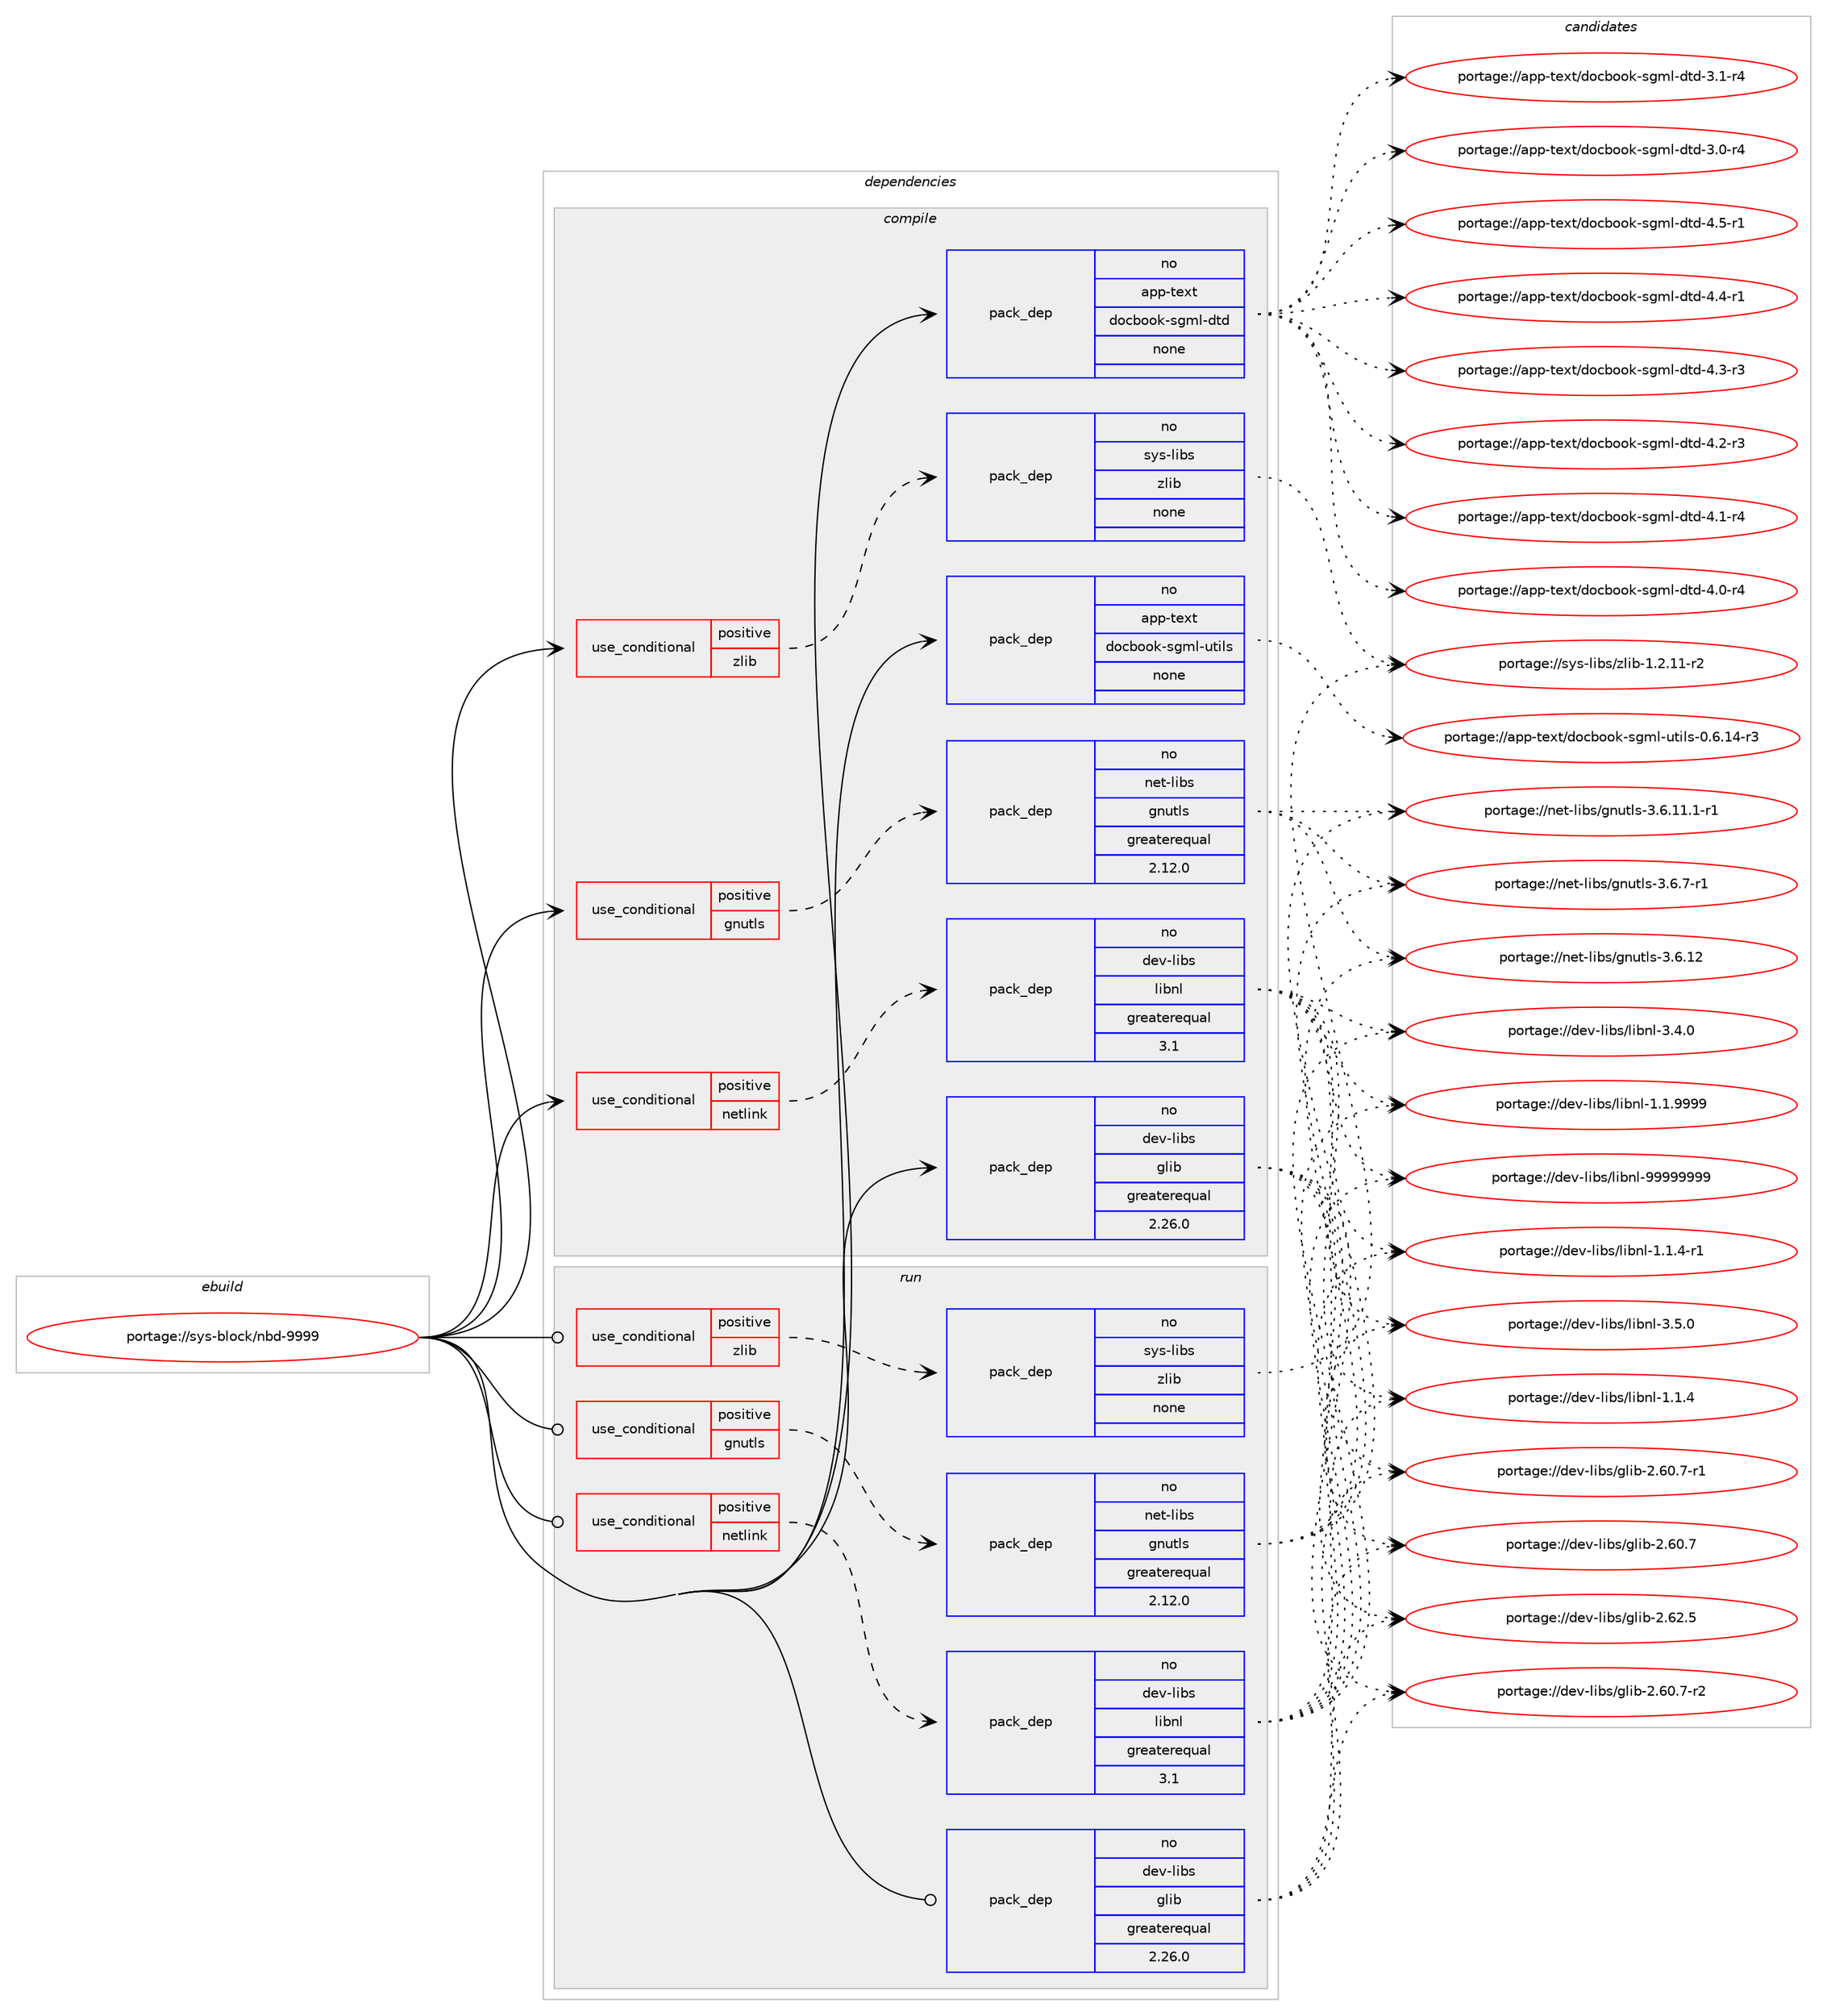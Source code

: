 digraph prolog {

# *************
# Graph options
# *************

newrank=true;
concentrate=true;
compound=true;
graph [rankdir=LR,fontname=Helvetica,fontsize=10,ranksep=1.5];#, ranksep=2.5, nodesep=0.2];
edge  [arrowhead=vee];
node  [fontname=Helvetica,fontsize=10];

# **********
# The ebuild
# **********

subgraph cluster_leftcol {
color=gray;
rank=same;
label=<<i>ebuild</i>>;
id [label="portage://sys-block/nbd-9999", color=red, width=4, href="../sys-block/nbd-9999.svg"];
}

# ****************
# The dependencies
# ****************

subgraph cluster_midcol {
color=gray;
label=<<i>dependencies</i>>;
subgraph cluster_compile {
fillcolor="#eeeeee";
style=filled;
label=<<i>compile</i>>;
subgraph cond4813 {
dependency27832 [label=<<TABLE BORDER="0" CELLBORDER="1" CELLSPACING="0" CELLPADDING="4"><TR><TD ROWSPAN="3" CELLPADDING="10">use_conditional</TD></TR><TR><TD>positive</TD></TR><TR><TD>gnutls</TD></TR></TABLE>>, shape=none, color=red];
subgraph pack22335 {
dependency27833 [label=<<TABLE BORDER="0" CELLBORDER="1" CELLSPACING="0" CELLPADDING="4" WIDTH="220"><TR><TD ROWSPAN="6" CELLPADDING="30">pack_dep</TD></TR><TR><TD WIDTH="110">no</TD></TR><TR><TD>net-libs</TD></TR><TR><TD>gnutls</TD></TR><TR><TD>greaterequal</TD></TR><TR><TD>2.12.0</TD></TR></TABLE>>, shape=none, color=blue];
}
dependency27832:e -> dependency27833:w [weight=20,style="dashed",arrowhead="vee"];
}
id:e -> dependency27832:w [weight=20,style="solid",arrowhead="vee"];
subgraph cond4814 {
dependency27834 [label=<<TABLE BORDER="0" CELLBORDER="1" CELLSPACING="0" CELLPADDING="4"><TR><TD ROWSPAN="3" CELLPADDING="10">use_conditional</TD></TR><TR><TD>positive</TD></TR><TR><TD>netlink</TD></TR></TABLE>>, shape=none, color=red];
subgraph pack22336 {
dependency27835 [label=<<TABLE BORDER="0" CELLBORDER="1" CELLSPACING="0" CELLPADDING="4" WIDTH="220"><TR><TD ROWSPAN="6" CELLPADDING="30">pack_dep</TD></TR><TR><TD WIDTH="110">no</TD></TR><TR><TD>dev-libs</TD></TR><TR><TD>libnl</TD></TR><TR><TD>greaterequal</TD></TR><TR><TD>3.1</TD></TR></TABLE>>, shape=none, color=blue];
}
dependency27834:e -> dependency27835:w [weight=20,style="dashed",arrowhead="vee"];
}
id:e -> dependency27834:w [weight=20,style="solid",arrowhead="vee"];
subgraph cond4815 {
dependency27836 [label=<<TABLE BORDER="0" CELLBORDER="1" CELLSPACING="0" CELLPADDING="4"><TR><TD ROWSPAN="3" CELLPADDING="10">use_conditional</TD></TR><TR><TD>positive</TD></TR><TR><TD>zlib</TD></TR></TABLE>>, shape=none, color=red];
subgraph pack22337 {
dependency27837 [label=<<TABLE BORDER="0" CELLBORDER="1" CELLSPACING="0" CELLPADDING="4" WIDTH="220"><TR><TD ROWSPAN="6" CELLPADDING="30">pack_dep</TD></TR><TR><TD WIDTH="110">no</TD></TR><TR><TD>sys-libs</TD></TR><TR><TD>zlib</TD></TR><TR><TD>none</TD></TR><TR><TD></TD></TR></TABLE>>, shape=none, color=blue];
}
dependency27836:e -> dependency27837:w [weight=20,style="dashed",arrowhead="vee"];
}
id:e -> dependency27836:w [weight=20,style="solid",arrowhead="vee"];
subgraph pack22338 {
dependency27838 [label=<<TABLE BORDER="0" CELLBORDER="1" CELLSPACING="0" CELLPADDING="4" WIDTH="220"><TR><TD ROWSPAN="6" CELLPADDING="30">pack_dep</TD></TR><TR><TD WIDTH="110">no</TD></TR><TR><TD>app-text</TD></TR><TR><TD>docbook-sgml-dtd</TD></TR><TR><TD>none</TD></TR><TR><TD></TD></TR></TABLE>>, shape=none, color=blue];
}
id:e -> dependency27838:w [weight=20,style="solid",arrowhead="vee"];
subgraph pack22339 {
dependency27839 [label=<<TABLE BORDER="0" CELLBORDER="1" CELLSPACING="0" CELLPADDING="4" WIDTH="220"><TR><TD ROWSPAN="6" CELLPADDING="30">pack_dep</TD></TR><TR><TD WIDTH="110">no</TD></TR><TR><TD>app-text</TD></TR><TR><TD>docbook-sgml-utils</TD></TR><TR><TD>none</TD></TR><TR><TD></TD></TR></TABLE>>, shape=none, color=blue];
}
id:e -> dependency27839:w [weight=20,style="solid",arrowhead="vee"];
subgraph pack22340 {
dependency27840 [label=<<TABLE BORDER="0" CELLBORDER="1" CELLSPACING="0" CELLPADDING="4" WIDTH="220"><TR><TD ROWSPAN="6" CELLPADDING="30">pack_dep</TD></TR><TR><TD WIDTH="110">no</TD></TR><TR><TD>dev-libs</TD></TR><TR><TD>glib</TD></TR><TR><TD>greaterequal</TD></TR><TR><TD>2.26.0</TD></TR></TABLE>>, shape=none, color=blue];
}
id:e -> dependency27840:w [weight=20,style="solid",arrowhead="vee"];
}
subgraph cluster_compileandrun {
fillcolor="#eeeeee";
style=filled;
label=<<i>compile and run</i>>;
}
subgraph cluster_run {
fillcolor="#eeeeee";
style=filled;
label=<<i>run</i>>;
subgraph cond4816 {
dependency27841 [label=<<TABLE BORDER="0" CELLBORDER="1" CELLSPACING="0" CELLPADDING="4"><TR><TD ROWSPAN="3" CELLPADDING="10">use_conditional</TD></TR><TR><TD>positive</TD></TR><TR><TD>gnutls</TD></TR></TABLE>>, shape=none, color=red];
subgraph pack22341 {
dependency27842 [label=<<TABLE BORDER="0" CELLBORDER="1" CELLSPACING="0" CELLPADDING="4" WIDTH="220"><TR><TD ROWSPAN="6" CELLPADDING="30">pack_dep</TD></TR><TR><TD WIDTH="110">no</TD></TR><TR><TD>net-libs</TD></TR><TR><TD>gnutls</TD></TR><TR><TD>greaterequal</TD></TR><TR><TD>2.12.0</TD></TR></TABLE>>, shape=none, color=blue];
}
dependency27841:e -> dependency27842:w [weight=20,style="dashed",arrowhead="vee"];
}
id:e -> dependency27841:w [weight=20,style="solid",arrowhead="odot"];
subgraph cond4817 {
dependency27843 [label=<<TABLE BORDER="0" CELLBORDER="1" CELLSPACING="0" CELLPADDING="4"><TR><TD ROWSPAN="3" CELLPADDING="10">use_conditional</TD></TR><TR><TD>positive</TD></TR><TR><TD>netlink</TD></TR></TABLE>>, shape=none, color=red];
subgraph pack22342 {
dependency27844 [label=<<TABLE BORDER="0" CELLBORDER="1" CELLSPACING="0" CELLPADDING="4" WIDTH="220"><TR><TD ROWSPAN="6" CELLPADDING="30">pack_dep</TD></TR><TR><TD WIDTH="110">no</TD></TR><TR><TD>dev-libs</TD></TR><TR><TD>libnl</TD></TR><TR><TD>greaterequal</TD></TR><TR><TD>3.1</TD></TR></TABLE>>, shape=none, color=blue];
}
dependency27843:e -> dependency27844:w [weight=20,style="dashed",arrowhead="vee"];
}
id:e -> dependency27843:w [weight=20,style="solid",arrowhead="odot"];
subgraph cond4818 {
dependency27845 [label=<<TABLE BORDER="0" CELLBORDER="1" CELLSPACING="0" CELLPADDING="4"><TR><TD ROWSPAN="3" CELLPADDING="10">use_conditional</TD></TR><TR><TD>positive</TD></TR><TR><TD>zlib</TD></TR></TABLE>>, shape=none, color=red];
subgraph pack22343 {
dependency27846 [label=<<TABLE BORDER="0" CELLBORDER="1" CELLSPACING="0" CELLPADDING="4" WIDTH="220"><TR><TD ROWSPAN="6" CELLPADDING="30">pack_dep</TD></TR><TR><TD WIDTH="110">no</TD></TR><TR><TD>sys-libs</TD></TR><TR><TD>zlib</TD></TR><TR><TD>none</TD></TR><TR><TD></TD></TR></TABLE>>, shape=none, color=blue];
}
dependency27845:e -> dependency27846:w [weight=20,style="dashed",arrowhead="vee"];
}
id:e -> dependency27845:w [weight=20,style="solid",arrowhead="odot"];
subgraph pack22344 {
dependency27847 [label=<<TABLE BORDER="0" CELLBORDER="1" CELLSPACING="0" CELLPADDING="4" WIDTH="220"><TR><TD ROWSPAN="6" CELLPADDING="30">pack_dep</TD></TR><TR><TD WIDTH="110">no</TD></TR><TR><TD>dev-libs</TD></TR><TR><TD>glib</TD></TR><TR><TD>greaterequal</TD></TR><TR><TD>2.26.0</TD></TR></TABLE>>, shape=none, color=blue];
}
id:e -> dependency27847:w [weight=20,style="solid",arrowhead="odot"];
}
}

# **************
# The candidates
# **************

subgraph cluster_choices {
rank=same;
color=gray;
label=<<i>candidates</i>>;

subgraph choice22335 {
color=black;
nodesep=1;
choice1101011164510810598115471031101171161081154551465446554511449 [label="portage://net-libs/gnutls-3.6.7-r1", color=red, width=4,href="../net-libs/gnutls-3.6.7-r1.svg"];
choice11010111645108105981154710311011711610811545514654464950 [label="portage://net-libs/gnutls-3.6.12", color=red, width=4,href="../net-libs/gnutls-3.6.12.svg"];
choice1101011164510810598115471031101171161081154551465446494946494511449 [label="portage://net-libs/gnutls-3.6.11.1-r1", color=red, width=4,href="../net-libs/gnutls-3.6.11.1-r1.svg"];
dependency27833:e -> choice1101011164510810598115471031101171161081154551465446554511449:w [style=dotted,weight="100"];
dependency27833:e -> choice11010111645108105981154710311011711610811545514654464950:w [style=dotted,weight="100"];
dependency27833:e -> choice1101011164510810598115471031101171161081154551465446494946494511449:w [style=dotted,weight="100"];
}
subgraph choice22336 {
color=black;
nodesep=1;
choice10010111845108105981154710810598110108455757575757575757 [label="portage://dev-libs/libnl-99999999", color=red, width=4,href="../dev-libs/libnl-99999999.svg"];
choice10010111845108105981154710810598110108455146534648 [label="portage://dev-libs/libnl-3.5.0", color=red, width=4,href="../dev-libs/libnl-3.5.0.svg"];
choice10010111845108105981154710810598110108455146524648 [label="portage://dev-libs/libnl-3.4.0", color=red, width=4,href="../dev-libs/libnl-3.4.0.svg"];
choice10010111845108105981154710810598110108454946494657575757 [label="portage://dev-libs/libnl-1.1.9999", color=red, width=4,href="../dev-libs/libnl-1.1.9999.svg"];
choice100101118451081059811547108105981101084549464946524511449 [label="portage://dev-libs/libnl-1.1.4-r1", color=red, width=4,href="../dev-libs/libnl-1.1.4-r1.svg"];
choice10010111845108105981154710810598110108454946494652 [label="portage://dev-libs/libnl-1.1.4", color=red, width=4,href="../dev-libs/libnl-1.1.4.svg"];
dependency27835:e -> choice10010111845108105981154710810598110108455757575757575757:w [style=dotted,weight="100"];
dependency27835:e -> choice10010111845108105981154710810598110108455146534648:w [style=dotted,weight="100"];
dependency27835:e -> choice10010111845108105981154710810598110108455146524648:w [style=dotted,weight="100"];
dependency27835:e -> choice10010111845108105981154710810598110108454946494657575757:w [style=dotted,weight="100"];
dependency27835:e -> choice100101118451081059811547108105981101084549464946524511449:w [style=dotted,weight="100"];
dependency27835:e -> choice10010111845108105981154710810598110108454946494652:w [style=dotted,weight="100"];
}
subgraph choice22337 {
color=black;
nodesep=1;
choice11512111545108105981154712210810598454946504649494511450 [label="portage://sys-libs/zlib-1.2.11-r2", color=red, width=4,href="../sys-libs/zlib-1.2.11-r2.svg"];
dependency27837:e -> choice11512111545108105981154712210810598454946504649494511450:w [style=dotted,weight="100"];
}
subgraph choice22338 {
color=black;
nodesep=1;
choice97112112451161011201164710011199981111111074511510310910845100116100455246534511449 [label="portage://app-text/docbook-sgml-dtd-4.5-r1", color=red, width=4,href="../app-text/docbook-sgml-dtd-4.5-r1.svg"];
choice97112112451161011201164710011199981111111074511510310910845100116100455246524511449 [label="portage://app-text/docbook-sgml-dtd-4.4-r1", color=red, width=4,href="../app-text/docbook-sgml-dtd-4.4-r1.svg"];
choice97112112451161011201164710011199981111111074511510310910845100116100455246514511451 [label="portage://app-text/docbook-sgml-dtd-4.3-r3", color=red, width=4,href="../app-text/docbook-sgml-dtd-4.3-r3.svg"];
choice97112112451161011201164710011199981111111074511510310910845100116100455246504511451 [label="portage://app-text/docbook-sgml-dtd-4.2-r3", color=red, width=4,href="../app-text/docbook-sgml-dtd-4.2-r3.svg"];
choice97112112451161011201164710011199981111111074511510310910845100116100455246494511452 [label="portage://app-text/docbook-sgml-dtd-4.1-r4", color=red, width=4,href="../app-text/docbook-sgml-dtd-4.1-r4.svg"];
choice97112112451161011201164710011199981111111074511510310910845100116100455246484511452 [label="portage://app-text/docbook-sgml-dtd-4.0-r4", color=red, width=4,href="../app-text/docbook-sgml-dtd-4.0-r4.svg"];
choice97112112451161011201164710011199981111111074511510310910845100116100455146494511452 [label="portage://app-text/docbook-sgml-dtd-3.1-r4", color=red, width=4,href="../app-text/docbook-sgml-dtd-3.1-r4.svg"];
choice97112112451161011201164710011199981111111074511510310910845100116100455146484511452 [label="portage://app-text/docbook-sgml-dtd-3.0-r4", color=red, width=4,href="../app-text/docbook-sgml-dtd-3.0-r4.svg"];
dependency27838:e -> choice97112112451161011201164710011199981111111074511510310910845100116100455246534511449:w [style=dotted,weight="100"];
dependency27838:e -> choice97112112451161011201164710011199981111111074511510310910845100116100455246524511449:w [style=dotted,weight="100"];
dependency27838:e -> choice97112112451161011201164710011199981111111074511510310910845100116100455246514511451:w [style=dotted,weight="100"];
dependency27838:e -> choice97112112451161011201164710011199981111111074511510310910845100116100455246504511451:w [style=dotted,weight="100"];
dependency27838:e -> choice97112112451161011201164710011199981111111074511510310910845100116100455246494511452:w [style=dotted,weight="100"];
dependency27838:e -> choice97112112451161011201164710011199981111111074511510310910845100116100455246484511452:w [style=dotted,weight="100"];
dependency27838:e -> choice97112112451161011201164710011199981111111074511510310910845100116100455146494511452:w [style=dotted,weight="100"];
dependency27838:e -> choice97112112451161011201164710011199981111111074511510310910845100116100455146484511452:w [style=dotted,weight="100"];
}
subgraph choice22339 {
color=black;
nodesep=1;
choice97112112451161011201164710011199981111111074511510310910845117116105108115454846544649524511451 [label="portage://app-text/docbook-sgml-utils-0.6.14-r3", color=red, width=4,href="../app-text/docbook-sgml-utils-0.6.14-r3.svg"];
dependency27839:e -> choice97112112451161011201164710011199981111111074511510310910845117116105108115454846544649524511451:w [style=dotted,weight="100"];
}
subgraph choice22340 {
color=black;
nodesep=1;
choice1001011184510810598115471031081059845504654504653 [label="portage://dev-libs/glib-2.62.5", color=red, width=4,href="../dev-libs/glib-2.62.5.svg"];
choice10010111845108105981154710310810598455046544846554511450 [label="portage://dev-libs/glib-2.60.7-r2", color=red, width=4,href="../dev-libs/glib-2.60.7-r2.svg"];
choice10010111845108105981154710310810598455046544846554511449 [label="portage://dev-libs/glib-2.60.7-r1", color=red, width=4,href="../dev-libs/glib-2.60.7-r1.svg"];
choice1001011184510810598115471031081059845504654484655 [label="portage://dev-libs/glib-2.60.7", color=red, width=4,href="../dev-libs/glib-2.60.7.svg"];
dependency27840:e -> choice1001011184510810598115471031081059845504654504653:w [style=dotted,weight="100"];
dependency27840:e -> choice10010111845108105981154710310810598455046544846554511450:w [style=dotted,weight="100"];
dependency27840:e -> choice10010111845108105981154710310810598455046544846554511449:w [style=dotted,weight="100"];
dependency27840:e -> choice1001011184510810598115471031081059845504654484655:w [style=dotted,weight="100"];
}
subgraph choice22341 {
color=black;
nodesep=1;
choice1101011164510810598115471031101171161081154551465446554511449 [label="portage://net-libs/gnutls-3.6.7-r1", color=red, width=4,href="../net-libs/gnutls-3.6.7-r1.svg"];
choice11010111645108105981154710311011711610811545514654464950 [label="portage://net-libs/gnutls-3.6.12", color=red, width=4,href="../net-libs/gnutls-3.6.12.svg"];
choice1101011164510810598115471031101171161081154551465446494946494511449 [label="portage://net-libs/gnutls-3.6.11.1-r1", color=red, width=4,href="../net-libs/gnutls-3.6.11.1-r1.svg"];
dependency27842:e -> choice1101011164510810598115471031101171161081154551465446554511449:w [style=dotted,weight="100"];
dependency27842:e -> choice11010111645108105981154710311011711610811545514654464950:w [style=dotted,weight="100"];
dependency27842:e -> choice1101011164510810598115471031101171161081154551465446494946494511449:w [style=dotted,weight="100"];
}
subgraph choice22342 {
color=black;
nodesep=1;
choice10010111845108105981154710810598110108455757575757575757 [label="portage://dev-libs/libnl-99999999", color=red, width=4,href="../dev-libs/libnl-99999999.svg"];
choice10010111845108105981154710810598110108455146534648 [label="portage://dev-libs/libnl-3.5.0", color=red, width=4,href="../dev-libs/libnl-3.5.0.svg"];
choice10010111845108105981154710810598110108455146524648 [label="portage://dev-libs/libnl-3.4.0", color=red, width=4,href="../dev-libs/libnl-3.4.0.svg"];
choice10010111845108105981154710810598110108454946494657575757 [label="portage://dev-libs/libnl-1.1.9999", color=red, width=4,href="../dev-libs/libnl-1.1.9999.svg"];
choice100101118451081059811547108105981101084549464946524511449 [label="portage://dev-libs/libnl-1.1.4-r1", color=red, width=4,href="../dev-libs/libnl-1.1.4-r1.svg"];
choice10010111845108105981154710810598110108454946494652 [label="portage://dev-libs/libnl-1.1.4", color=red, width=4,href="../dev-libs/libnl-1.1.4.svg"];
dependency27844:e -> choice10010111845108105981154710810598110108455757575757575757:w [style=dotted,weight="100"];
dependency27844:e -> choice10010111845108105981154710810598110108455146534648:w [style=dotted,weight="100"];
dependency27844:e -> choice10010111845108105981154710810598110108455146524648:w [style=dotted,weight="100"];
dependency27844:e -> choice10010111845108105981154710810598110108454946494657575757:w [style=dotted,weight="100"];
dependency27844:e -> choice100101118451081059811547108105981101084549464946524511449:w [style=dotted,weight="100"];
dependency27844:e -> choice10010111845108105981154710810598110108454946494652:w [style=dotted,weight="100"];
}
subgraph choice22343 {
color=black;
nodesep=1;
choice11512111545108105981154712210810598454946504649494511450 [label="portage://sys-libs/zlib-1.2.11-r2", color=red, width=4,href="../sys-libs/zlib-1.2.11-r2.svg"];
dependency27846:e -> choice11512111545108105981154712210810598454946504649494511450:w [style=dotted,weight="100"];
}
subgraph choice22344 {
color=black;
nodesep=1;
choice1001011184510810598115471031081059845504654504653 [label="portage://dev-libs/glib-2.62.5", color=red, width=4,href="../dev-libs/glib-2.62.5.svg"];
choice10010111845108105981154710310810598455046544846554511450 [label="portage://dev-libs/glib-2.60.7-r2", color=red, width=4,href="../dev-libs/glib-2.60.7-r2.svg"];
choice10010111845108105981154710310810598455046544846554511449 [label="portage://dev-libs/glib-2.60.7-r1", color=red, width=4,href="../dev-libs/glib-2.60.7-r1.svg"];
choice1001011184510810598115471031081059845504654484655 [label="portage://dev-libs/glib-2.60.7", color=red, width=4,href="../dev-libs/glib-2.60.7.svg"];
dependency27847:e -> choice1001011184510810598115471031081059845504654504653:w [style=dotted,weight="100"];
dependency27847:e -> choice10010111845108105981154710310810598455046544846554511450:w [style=dotted,weight="100"];
dependency27847:e -> choice10010111845108105981154710310810598455046544846554511449:w [style=dotted,weight="100"];
dependency27847:e -> choice1001011184510810598115471031081059845504654484655:w [style=dotted,weight="100"];
}
}

}
